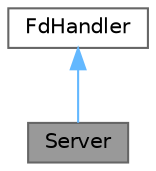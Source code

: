 digraph "Server"
{
 // LATEX_PDF_SIZE
  bgcolor="transparent";
  edge [fontname=Helvetica,fontsize=10,labelfontname=Helvetica,labelfontsize=10];
  node [fontname=Helvetica,fontsize=10,shape=box,height=0.2,width=0.4];
  Node1 [id="Node000001",label="Server",height=0.2,width=0.4,color="gray40", fillcolor="grey60", style="filled", fontcolor="black",tooltip="Класс для управления сервером."];
  Node2 -> Node1 [id="edge2_Node000001_Node000002",dir="back",color="steelblue1",style="solid",tooltip=" "];
  Node2 [id="Node000002",label="FdHandler",height=0.2,width=0.4,color="gray40", fillcolor="white", style="filled",URL="$class_fd_handler.html",tooltip="Абстрактный класс для обработки дескрипторов."];
}
